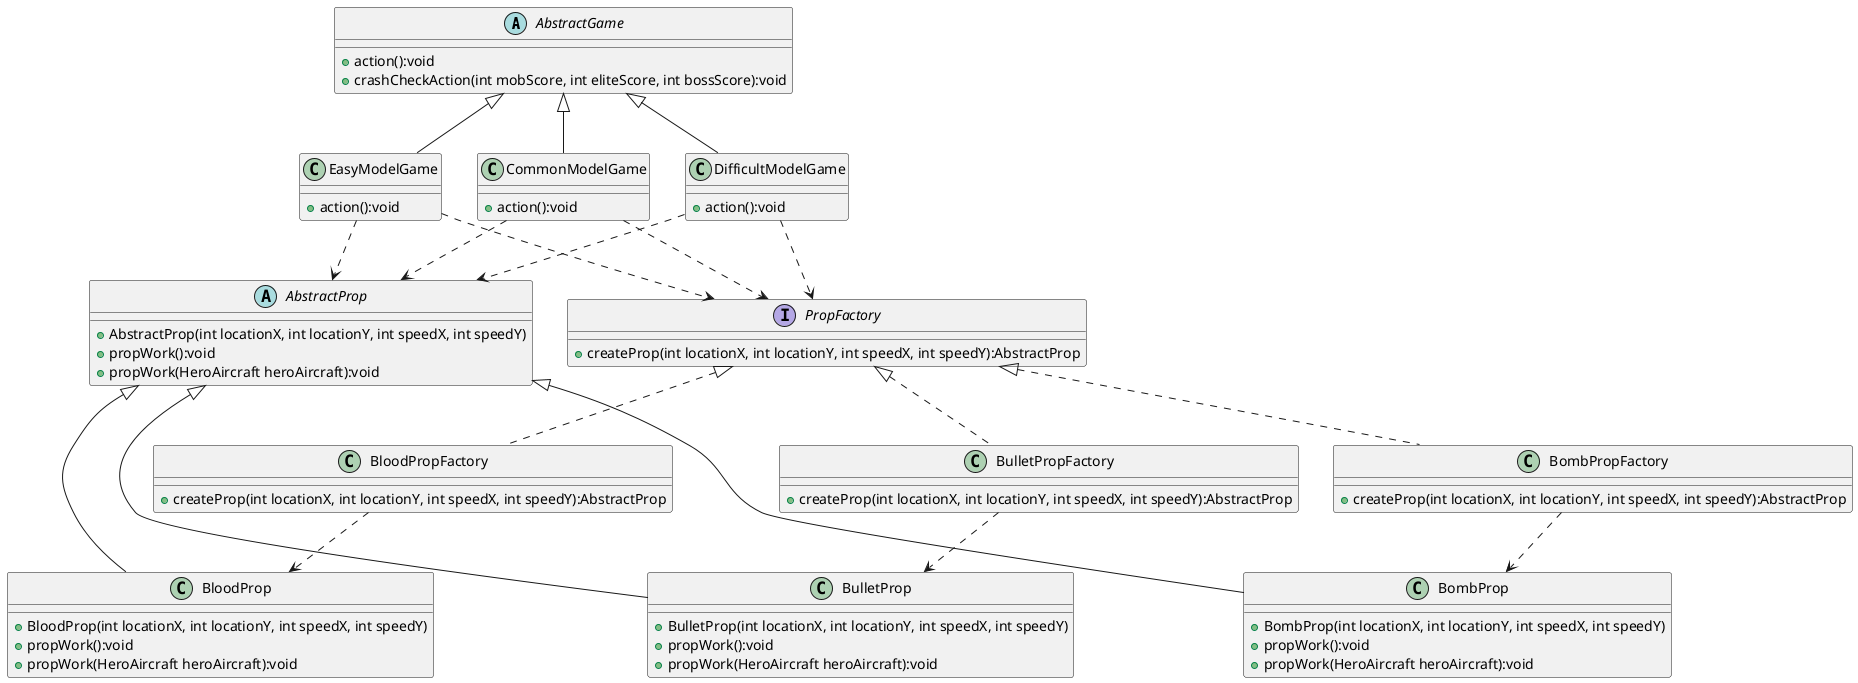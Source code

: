 @startuml
'https://plantuml.com/class-diagram
abstract class AbstractGame
{
    + action():void
    + crashCheckAction(int mobScore, int eliteScore, int bossScore):void
}
class EasyModelGame
{
    + action():void
}
class CommonModelGame
{
    + action():void
}
class DifficultModelGame
{
    + action():void
}



abstract class AbstractProp
{
    + AbstractProp(int locationX, int locationY, int speedX, int speedY)
    + propWork():void
    + propWork(HeroAircraft heroAircraft):void
}
interface PropFactory
{
    + createProp(int locationX, int locationY, int speedX, int speedY):AbstractProp
}
class BloodPropFactory
{
    + createProp(int locationX, int locationY, int speedX, int speedY):AbstractProp
}
class BombPropFactory
{
    + createProp(int locationX, int locationY, int speedX, int speedY):AbstractProp
}
class BulletPropFactory
{
    + createProp(int locationX, int locationY, int speedX, int speedY):AbstractProp
}



class BloodProp {
    + BloodProp(int locationX, int locationY, int speedX, int speedY)
    + propWork():void
    + propWork(HeroAircraft heroAircraft):void
}

class BombProp {
    + BombProp(int locationX, int locationY, int speedX, int speedY)
    + propWork():void
    + propWork(HeroAircraft heroAircraft):void
}

class BulletProp {
    + BulletProp(int locationX, int locationY, int speedX, int speedY)
    + propWork():void
    + propWork(HeroAircraft heroAircraft):void
}

AbstractGame<|--EasyModelGame
AbstractGame<|--CommonModelGame
AbstractGame<|-- DifficultModelGame
EasyModelGame..>PropFactory
EasyModelGame..>AbstractProp
CommonModelGame..>PropFactory
CommonModelGame..>AbstractProp
DifficultModelGame..>PropFactory
DifficultModelGame..>AbstractProp



AbstractProp<|--BulletProp
AbstractProp<|--BombProp
AbstractProp<|--BloodProp

PropFactory<|..BloodPropFactory
PropFactory<|..BombPropFactory
PropFactory<|..BulletPropFactory

BloodPropFactory..>BloodProp
BulletPropFactory..>BulletProp
BombPropFactory..>BombProp











@enduml